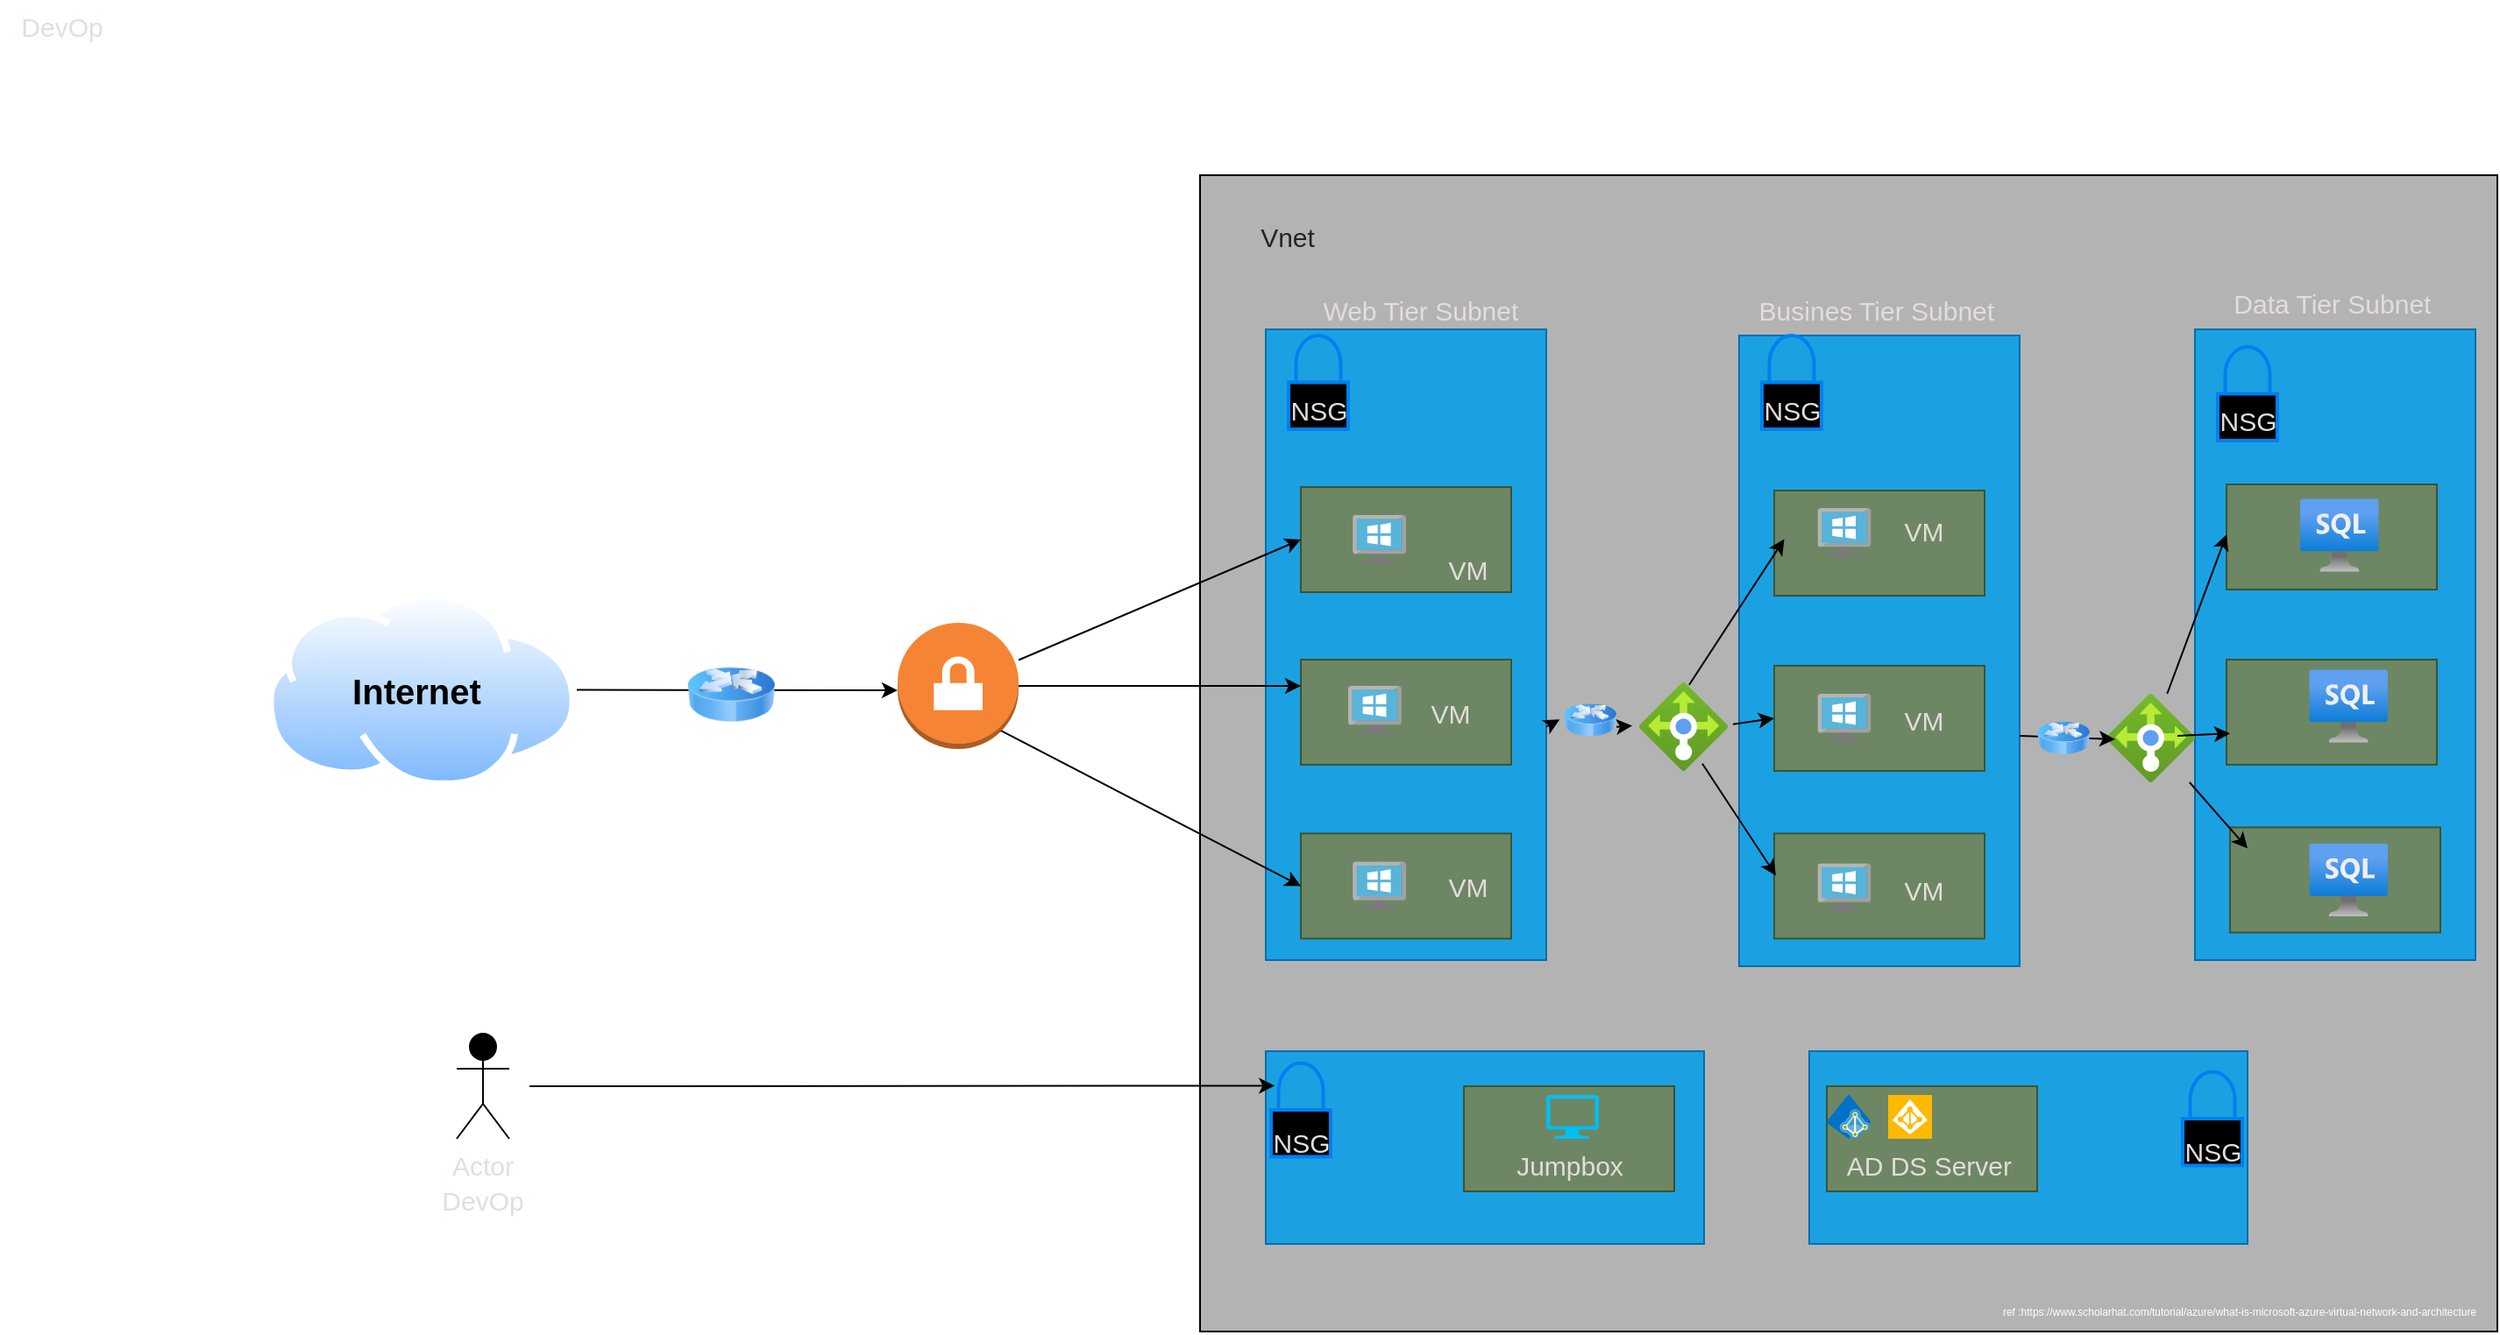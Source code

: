 <mxfile version="24.7.12">
  <diagram id="BEx1KlyscQ8PHA5aSKQq" name="Page-1">
    <mxGraphModel dx="1772" dy="820" grid="1" gridSize="10" guides="1" tooltips="1" connect="1" arrows="1" fold="1" page="1" pageScale="1" pageWidth="2336" pageHeight="1654" math="0" shadow="0">
      <root>
        <mxCell id="0" />
        <mxCell id="1" parent="0" />
        <mxCell id="70" value="DevOp" style="text;html=1;align=center;verticalAlign=middle;resizable=0;points=[];autosize=1;strokeColor=none;fillColor=none;fontSize=15;fontColor=#e5dcdc;" parent="1" vertex="1">
          <mxGeometry x="208" y="390.25" width="70" height="30" as="geometry" />
        </mxCell>
        <mxCell id="94" value="&lt;font style=&quot;font-size: 6px;&quot;&gt;ref :https://www.scholarhat.com/tutorial/azure/what-is-microsoft-azure-virtual-network-and-architecture&lt;/font&gt;" style="text;html=1;align=center;verticalAlign=middle;resizable=0;points=[];autosize=1;strokeColor=none;fillColor=none;fontSize=15;fontColor=#FFFFFF;" parent="1" vertex="1">
          <mxGeometry x="1100" y="450" width="290" height="30" as="geometry" />
        </mxCell>
        <mxCell id="ye6TxeB0C583MY_6Aoez-94" style="edgeStyle=none;html=1;exitX=1;exitY=0.5;exitDx=0;exitDy=0;fontSize=15;fontColor=#e5dcdc;" edge="1" parent="1" source="ye6TxeB0C583MY_6Aoez-95">
          <mxGeometry relative="1" as="geometry">
            <mxPoint x="720" y="784" as="targetPoint" />
          </mxGeometry>
        </mxCell>
        <mxCell id="ye6TxeB0C583MY_6Aoez-95" value="" style="aspect=fixed;perimeter=ellipsePerimeter;html=1;align=center;shadow=0;dashed=0;spacingTop=3;image;image=img/lib/active_directory/internet_cloud.svg;" vertex="1" parent="1">
          <mxGeometry x="360" y="728" width="176.98" height="111.5" as="geometry" />
        </mxCell>
        <mxCell id="ye6TxeB0C583MY_6Aoez-96" value="&lt;font size=&quot;1&quot; color=&quot;#000000&quot;&gt;&lt;b style=&quot;font-size: 20px;&quot;&gt;Internet&amp;nbsp;&lt;/b&gt;&lt;/font&gt;" style="text;html=1;align=center;verticalAlign=middle;resizable=0;points=[];autosize=1;strokeColor=none;fillColor=none;" vertex="1" parent="1">
          <mxGeometry x="398.49" y="763.75" width="100" height="40" as="geometry" />
        </mxCell>
        <mxCell id="ye6TxeB0C583MY_6Aoez-97" value="" style="outlineConnect=0;dashed=0;verticalLabelPosition=bottom;verticalAlign=top;align=center;html=1;shape=mxgraph.aws3.vpn_gateway;fillColor=#F58534;gradientColor=none;fontSize=20;fontColor=#000000;" vertex="1" parent="1">
          <mxGeometry x="720" y="745.5" width="69" height="72" as="geometry" />
        </mxCell>
        <mxCell id="ye6TxeB0C583MY_6Aoez-98" value="" style="whiteSpace=wrap;html=1;fontSize=20;fontColor=#000000;fillColor=#B3B3B3;" vertex="1" parent="1">
          <mxGeometry x="892.5" y="490" width="740" height="660" as="geometry" />
        </mxCell>
        <mxCell id="ye6TxeB0C583MY_6Aoez-99" value="" style="whiteSpace=wrap;html=1;fontSize=20;fontColor=#ffffff;fillColor=#1ba1e2;strokeColor=#006EAF;" vertex="1" parent="1">
          <mxGeometry x="930" y="578" width="160" height="360" as="geometry" />
        </mxCell>
        <mxCell id="ye6TxeB0C583MY_6Aoez-100" value="" style="whiteSpace=wrap;html=1;fontSize=20;fontColor=#ffffff;fillColor=#1ba1e2;strokeColor=#006EAF;" vertex="1" parent="1">
          <mxGeometry x="1200" y="581.5" width="160" height="360" as="geometry" />
        </mxCell>
        <mxCell id="ye6TxeB0C583MY_6Aoez-101" value="" style="whiteSpace=wrap;html=1;fontSize=20;fontColor=#ffffff;fillColor=#1ba1e2;strokeColor=#006EAF;" vertex="1" parent="1">
          <mxGeometry x="1460" y="578" width="160" height="360" as="geometry" />
        </mxCell>
        <mxCell id="ye6TxeB0C583MY_6Aoez-102" value="" style="whiteSpace=wrap;html=1;fontSize=20;fontColor=#ffffff;fillColor=#1ba1e2;strokeColor=#006EAF;" vertex="1" parent="1">
          <mxGeometry x="930" y="990" width="250" height="110" as="geometry" />
        </mxCell>
        <mxCell id="ye6TxeB0C583MY_6Aoez-103" value="" style="whiteSpace=wrap;html=1;fontSize=20;fontColor=#ffffff;fillColor=#1ba1e2;strokeColor=#006EAF;" vertex="1" parent="1">
          <mxGeometry x="1240" y="990" width="250" height="110" as="geometry" />
        </mxCell>
        <mxCell id="ye6TxeB0C583MY_6Aoez-104" value="" style="whiteSpace=wrap;html=1;fontSize=20;fontColor=#ffffff;fillColor=#6d8764;strokeColor=#3A5431;" vertex="1" parent="1">
          <mxGeometry x="950" y="668" width="120" height="60" as="geometry" />
        </mxCell>
        <mxCell id="ye6TxeB0C583MY_6Aoez-105" value="" style="whiteSpace=wrap;html=1;fontSize=20;fontColor=#ffffff;fillColor=#6d8764;strokeColor=#3A5431;" vertex="1" parent="1">
          <mxGeometry x="950" y="766.5" width="120" height="60" as="geometry" />
        </mxCell>
        <mxCell id="ye6TxeB0C583MY_6Aoez-106" value="" style="whiteSpace=wrap;html=1;fontSize=20;fontColor=#ffffff;fillColor=#6d8764;strokeColor=#3A5431;" vertex="1" parent="1">
          <mxGeometry x="950" y="865.75" width="120" height="60" as="geometry" />
        </mxCell>
        <mxCell id="ye6TxeB0C583MY_6Aoez-107" value="" style="whiteSpace=wrap;html=1;fontSize=20;fontColor=#ffffff;fillColor=#6d8764;strokeColor=#3A5431;" vertex="1" parent="1">
          <mxGeometry x="1220" y="670" width="120" height="60" as="geometry" />
        </mxCell>
        <mxCell id="ye6TxeB0C583MY_6Aoez-108" value="" style="whiteSpace=wrap;html=1;fontSize=20;fontColor=#ffffff;fillColor=#6d8764;strokeColor=#3A5431;" vertex="1" parent="1">
          <mxGeometry x="1220" y="770" width="120" height="60" as="geometry" />
        </mxCell>
        <mxCell id="ye6TxeB0C583MY_6Aoez-109" value="" style="whiteSpace=wrap;html=1;fontSize=20;fontColor=#ffffff;fillColor=#6d8764;strokeColor=#3A5431;" vertex="1" parent="1">
          <mxGeometry x="1220" y="865.75" width="120" height="60" as="geometry" />
        </mxCell>
        <mxCell id="ye6TxeB0C583MY_6Aoez-110" value="" style="whiteSpace=wrap;html=1;fontSize=20;fontColor=#ffffff;fillColor=#6d8764;strokeColor=#3A5431;" vertex="1" parent="1">
          <mxGeometry x="1478" y="666.5" width="120" height="60" as="geometry" />
        </mxCell>
        <mxCell id="ye6TxeB0C583MY_6Aoez-111" value="" style="whiteSpace=wrap;html=1;fontSize=20;fontColor=#ffffff;fillColor=#6d8764;strokeColor=#3A5431;" vertex="1" parent="1">
          <mxGeometry x="1478" y="766.5" width="120" height="60" as="geometry" />
        </mxCell>
        <mxCell id="ye6TxeB0C583MY_6Aoez-112" value="" style="whiteSpace=wrap;html=1;fontSize=20;fontColor=#ffffff;fillColor=#6d8764;strokeColor=#3A5431;" vertex="1" parent="1">
          <mxGeometry x="1480" y="862.25" width="120" height="60" as="geometry" />
        </mxCell>
        <mxCell id="ye6TxeB0C583MY_6Aoez-113" value="" style="whiteSpace=wrap;html=1;fontSize=20;fontColor=#ffffff;fillColor=#6d8764;strokeColor=#3A5431;" vertex="1" parent="1">
          <mxGeometry x="1250" y="1010" width="120" height="60" as="geometry" />
        </mxCell>
        <mxCell id="ye6TxeB0C583MY_6Aoez-114" value="" style="html=1;verticalLabelPosition=bottom;align=center;labelBackgroundColor=#ffffff;verticalAlign=top;strokeWidth=2;strokeColor=#0080F0;shadow=0;dashed=0;shape=mxgraph.ios7.icons.locked;fontSize=20;fontColor=#000000;fillColor=#000000;" vertex="1" parent="1">
          <mxGeometry x="943" y="581.5" width="34" height="53.5" as="geometry" />
        </mxCell>
        <mxCell id="ye6TxeB0C583MY_6Aoez-115" value="&lt;font style=&quot;font-size: 15px;&quot; color=&quot;#e5dcdc&quot;&gt;NSG&lt;/font&gt;" style="text;html=1;align=center;verticalAlign=middle;resizable=0;points=[];autosize=1;strokeColor=none;fillColor=none;fontSize=20;fontColor=#000000;" vertex="1" parent="1">
          <mxGeometry x="930" y="601.5" width="60" height="40" as="geometry" />
        </mxCell>
        <mxCell id="ye6TxeB0C583MY_6Aoez-116" value="" style="html=1;verticalLabelPosition=bottom;align=center;labelBackgroundColor=#ffffff;verticalAlign=top;strokeWidth=2;strokeColor=#0080F0;shadow=0;dashed=0;shape=mxgraph.ios7.icons.locked;fontSize=20;fontColor=#000000;fillColor=#000000;" vertex="1" parent="1">
          <mxGeometry x="1213" y="581.5" width="34" height="53.5" as="geometry" />
        </mxCell>
        <mxCell id="ye6TxeB0C583MY_6Aoez-117" value="&lt;font style=&quot;font-size: 15px;&quot; color=&quot;#e5dcdc&quot;&gt;NSG&lt;/font&gt;" style="text;html=1;align=center;verticalAlign=middle;resizable=0;points=[];autosize=1;strokeColor=none;fillColor=none;fontSize=20;fontColor=#000000;" vertex="1" parent="1">
          <mxGeometry x="1200" y="601.5" width="60" height="40" as="geometry" />
        </mxCell>
        <mxCell id="ye6TxeB0C583MY_6Aoez-118" value="" style="html=1;verticalLabelPosition=bottom;align=center;labelBackgroundColor=#ffffff;verticalAlign=top;strokeWidth=2;strokeColor=#0080F0;shadow=0;dashed=0;shape=mxgraph.ios7.icons.locked;fontSize=20;fontColor=#000000;fillColor=#000000;" vertex="1" parent="1">
          <mxGeometry x="1473" y="588" width="34" height="53.5" as="geometry" />
        </mxCell>
        <mxCell id="ye6TxeB0C583MY_6Aoez-119" value="&lt;font style=&quot;font-size: 15px;&quot; color=&quot;#e5dcdc&quot;&gt;NSG&lt;/font&gt;" style="text;html=1;align=center;verticalAlign=middle;resizable=0;points=[];autosize=1;strokeColor=none;fillColor=none;fontSize=20;fontColor=#000000;" vertex="1" parent="1">
          <mxGeometry x="1460" y="608" width="60" height="40" as="geometry" />
        </mxCell>
        <mxCell id="ye6TxeB0C583MY_6Aoez-120" value="" style="whiteSpace=wrap;html=1;fontSize=20;fontColor=#ffffff;fillColor=#6d8764;strokeColor=#3A5431;" vertex="1" parent="1">
          <mxGeometry x="1043" y="1010" width="120" height="60" as="geometry" />
        </mxCell>
        <mxCell id="ye6TxeB0C583MY_6Aoez-121" value="" style="html=1;verticalLabelPosition=bottom;align=center;labelBackgroundColor=#ffffff;verticalAlign=top;strokeWidth=2;strokeColor=#0080F0;shadow=0;dashed=0;shape=mxgraph.ios7.icons.locked;fontSize=20;fontColor=#000000;fillColor=#000000;" vertex="1" parent="1">
          <mxGeometry x="933.02" y="996.75" width="34" height="53.5" as="geometry" />
        </mxCell>
        <mxCell id="ye6TxeB0C583MY_6Aoez-122" value="&lt;font style=&quot;font-size: 15px;&quot; color=&quot;#e5dcdc&quot;&gt;NSG&lt;/font&gt;" style="text;html=1;align=center;verticalAlign=middle;resizable=0;points=[];autosize=1;strokeColor=none;fillColor=none;fontSize=20;fontColor=#000000;" vertex="1" parent="1">
          <mxGeometry x="920" y="1020.25" width="60" height="40" as="geometry" />
        </mxCell>
        <mxCell id="ye6TxeB0C583MY_6Aoez-123" value="" style="html=1;verticalLabelPosition=bottom;align=center;labelBackgroundColor=#ffffff;verticalAlign=top;strokeWidth=2;strokeColor=#0080F0;shadow=0;dashed=0;shape=mxgraph.ios7.icons.locked;fontSize=20;fontColor=#000000;fillColor=#000000;" vertex="1" parent="1">
          <mxGeometry x="1453.02" y="1001.75" width="34" height="53.5" as="geometry" />
        </mxCell>
        <mxCell id="ye6TxeB0C583MY_6Aoez-124" value="&lt;font style=&quot;font-size: 15px;&quot; color=&quot;#e5dcdc&quot;&gt;NSG&lt;/font&gt;" style="text;html=1;align=center;verticalAlign=middle;resizable=0;points=[];autosize=1;strokeColor=none;fillColor=none;fontSize=20;fontColor=#000000;" vertex="1" parent="1">
          <mxGeometry x="1440" y="1025.25" width="60" height="40" as="geometry" />
        </mxCell>
        <mxCell id="ye6TxeB0C583MY_6Aoez-125" value="AD DS Server&amp;nbsp;" style="text;html=1;align=center;verticalAlign=middle;resizable=0;points=[];autosize=1;strokeColor=none;fillColor=none;fontSize=15;fontColor=#e5dcdc;" vertex="1" parent="1">
          <mxGeometry x="1250" y="1040" width="120" height="30" as="geometry" />
        </mxCell>
        <mxCell id="ye6TxeB0C583MY_6Aoez-126" value="VM" style="text;html=1;align=center;verticalAlign=middle;resizable=0;points=[];autosize=1;strokeColor=none;fillColor=none;fontSize=15;fontColor=#e5dcdc;" vertex="1" parent="1">
          <mxGeometry x="1020" y="700" width="50" height="30" as="geometry" />
        </mxCell>
        <mxCell id="ye6TxeB0C583MY_6Aoez-127" value="VM" style="text;html=1;align=center;verticalAlign=middle;resizable=0;points=[];autosize=1;strokeColor=none;fillColor=none;fontSize=15;fontColor=#e5dcdc;" vertex="1" parent="1">
          <mxGeometry x="1010" y="781.5" width="50" height="30" as="geometry" />
        </mxCell>
        <mxCell id="ye6TxeB0C583MY_6Aoez-128" value="VM" style="text;html=1;align=center;verticalAlign=middle;resizable=0;points=[];autosize=1;strokeColor=none;fillColor=none;fontSize=15;fontColor=#e5dcdc;" vertex="1" parent="1">
          <mxGeometry x="1020" y="880.75" width="50" height="30" as="geometry" />
        </mxCell>
        <mxCell id="ye6TxeB0C583MY_6Aoez-129" value="" style="sketch=0;aspect=fixed;html=1;points=[];align=center;image;fontSize=12;image=img/lib/mscae/VirtualMachineWindows.svg;fontColor=#e5dcdc;fillColor=#000000;" vertex="1" parent="1">
          <mxGeometry x="979.57" y="684" width="30.43" height="28" as="geometry" />
        </mxCell>
        <mxCell id="ye6TxeB0C583MY_6Aoez-130" value="" style="sketch=0;aspect=fixed;html=1;points=[];align=center;image;fontSize=12;image=img/lib/mscae/VirtualMachineWindows.svg;fontColor=#e5dcdc;fillColor=#000000;" vertex="1" parent="1">
          <mxGeometry x="977" y="781.5" width="30.43" height="28" as="geometry" />
        </mxCell>
        <mxCell id="ye6TxeB0C583MY_6Aoez-131" value="" style="sketch=0;aspect=fixed;html=1;points=[];align=center;image;fontSize=12;image=img/lib/mscae/VirtualMachineWindows.svg;fontColor=#e5dcdc;fillColor=#000000;" vertex="1" parent="1">
          <mxGeometry x="979.57" y="881.75" width="30.43" height="28" as="geometry" />
        </mxCell>
        <mxCell id="ye6TxeB0C583MY_6Aoez-132" value="" style="sketch=0;aspect=fixed;html=1;points=[];align=center;image;fontSize=12;image=img/lib/mscae/VirtualMachineWindows.svg;fontColor=#e5dcdc;fillColor=#000000;" vertex="1" parent="1">
          <mxGeometry x="1244.79" y="680" width="30.43" height="28" as="geometry" />
        </mxCell>
        <mxCell id="ye6TxeB0C583MY_6Aoez-133" value="" style="sketch=0;aspect=fixed;html=1;points=[];align=center;image;fontSize=12;image=img/lib/mscae/VirtualMachineWindows.svg;fontColor=#e5dcdc;fillColor=#000000;" vertex="1" parent="1">
          <mxGeometry x="1244.78" y="786" width="30.43" height="28" as="geometry" />
        </mxCell>
        <mxCell id="ye6TxeB0C583MY_6Aoez-134" value="" style="sketch=0;aspect=fixed;html=1;points=[];align=center;image;fontSize=12;image=img/lib/mscae/VirtualMachineWindows.svg;fontColor=#e5dcdc;fillColor=#000000;" vertex="1" parent="1">
          <mxGeometry x="1244.78" y="882.75" width="30.43" height="28" as="geometry" />
        </mxCell>
        <mxCell id="ye6TxeB0C583MY_6Aoez-135" value="VM" style="text;html=1;align=center;verticalAlign=middle;resizable=0;points=[];autosize=1;strokeColor=none;fillColor=none;fontSize=15;fontColor=#e5dcdc;" vertex="1" parent="1">
          <mxGeometry x="1280" y="678" width="50" height="30" as="geometry" />
        </mxCell>
        <mxCell id="ye6TxeB0C583MY_6Aoez-136" value="VM" style="text;html=1;align=center;verticalAlign=middle;resizable=0;points=[];autosize=1;strokeColor=none;fillColor=none;fontSize=15;fontColor=#e5dcdc;" vertex="1" parent="1">
          <mxGeometry x="1280" y="786" width="50" height="30" as="geometry" />
        </mxCell>
        <mxCell id="ye6TxeB0C583MY_6Aoez-137" value="VM" style="text;html=1;align=center;verticalAlign=middle;resizable=0;points=[];autosize=1;strokeColor=none;fillColor=none;fontSize=15;fontColor=#e5dcdc;" vertex="1" parent="1">
          <mxGeometry x="1280" y="882.75" width="50" height="30" as="geometry" />
        </mxCell>
        <mxCell id="ye6TxeB0C583MY_6Aoez-138" value="" style="aspect=fixed;html=1;points=[];align=center;image;fontSize=12;image=img/lib/azure2/databases/Azure_SQL_VM.svg;fontColor=#e5dcdc;fillColor=#000000;" vertex="1" parent="1">
          <mxGeometry x="1520" y="674.5" width="44.8" height="42" as="geometry" />
        </mxCell>
        <mxCell id="ye6TxeB0C583MY_6Aoez-139" value="" style="aspect=fixed;html=1;points=[];align=center;image;fontSize=12;image=img/lib/azure2/databases/Azure_SQL_VM.svg;fontColor=#e5dcdc;fillColor=#000000;" vertex="1" parent="1">
          <mxGeometry x="1525.2" y="772" width="44.8" height="42" as="geometry" />
        </mxCell>
        <mxCell id="ye6TxeB0C583MY_6Aoez-140" value="" style="aspect=fixed;html=1;points=[];align=center;image;fontSize=12;image=img/lib/azure2/databases/Azure_SQL_VM.svg;fontColor=#e5dcdc;fillColor=#000000;" vertex="1" parent="1">
          <mxGeometry x="1525.2" y="871.25" width="44.8" height="42" as="geometry" />
        </mxCell>
        <mxCell id="ye6TxeB0C583MY_6Aoez-141" value="Web Tier Subnet&amp;nbsp;" style="text;html=1;align=center;verticalAlign=middle;resizable=0;points=[];autosize=1;strokeColor=none;fillColor=none;fontSize=15;fontColor=#e5dcdc;" vertex="1" parent="1">
          <mxGeometry x="950" y="551.5" width="140" height="30" as="geometry" />
        </mxCell>
        <mxCell id="ye6TxeB0C583MY_6Aoez-142" value="Busines Tier Subnet&amp;nbsp;" style="text;html=1;align=center;verticalAlign=middle;resizable=0;points=[];autosize=1;strokeColor=none;fillColor=none;fontSize=15;fontColor=#e5dcdc;" vertex="1" parent="1">
          <mxGeometry x="1200" y="551.5" width="160" height="30" as="geometry" />
        </mxCell>
        <mxCell id="ye6TxeB0C583MY_6Aoez-143" value="Data Tier Subnet&amp;nbsp;" style="text;html=1;align=center;verticalAlign=middle;resizable=0;points=[];autosize=1;strokeColor=none;fillColor=none;fontSize=15;fontColor=#e5dcdc;" vertex="1" parent="1">
          <mxGeometry x="1470" y="548" width="140" height="30" as="geometry" />
        </mxCell>
        <mxCell id="ye6TxeB0C583MY_6Aoez-144" value="" style="verticalLabelPosition=bottom;html=1;verticalAlign=top;align=center;strokeColor=none;fillColor=#00BEF2;shape=mxgraph.azure.computer;pointerEvents=1;fontSize=15;fontColor=#e5dcdc;" vertex="1" parent="1">
          <mxGeometry x="1090" y="1015" width="30" height="25" as="geometry" />
        </mxCell>
        <mxCell id="ye6TxeB0C583MY_6Aoez-145" value="Jumpbox&lt;br&gt;" style="text;html=1;align=center;verticalAlign=middle;resizable=0;points=[];autosize=1;strokeColor=none;fillColor=none;fontSize=15;fontColor=#e5dcdc;" vertex="1" parent="1">
          <mxGeometry x="1063" y="1040" width="80" height="30" as="geometry" />
        </mxCell>
        <mxCell id="ye6TxeB0C583MY_6Aoez-146" value="" style="sketch=0;aspect=fixed;html=1;points=[];align=center;image;fontSize=12;image=img/lib/mscae/Azure_AD_Identity_Protection.svg;fontColor=#e5dcdc;fillColor=#000000;" vertex="1" parent="1">
          <mxGeometry x="1285" y="1015" width="25" height="25" as="geometry" />
        </mxCell>
        <mxCell id="ye6TxeB0C583MY_6Aoez-147" value="" style="sketch=0;aspect=fixed;html=1;points=[];align=center;image;fontSize=12;image=img/lib/mscae/Azure_AD_Domain_Services.svg;fontColor=#e5dcdc;fillColor=#000000;" vertex="1" parent="1">
          <mxGeometry x="1250" y="1015" width="25" height="25" as="geometry" />
        </mxCell>
        <mxCell id="ye6TxeB0C583MY_6Aoez-148" value="Actor" style="shape=umlActor;verticalLabelPosition=bottom;verticalAlign=top;html=1;outlineConnect=0;fontSize=15;fontColor=#e5dcdc;fillColor=#000000;" vertex="1" parent="1">
          <mxGeometry x="468.49" y="980" width="30" height="60" as="geometry" />
        </mxCell>
        <mxCell id="ye6TxeB0C583MY_6Aoez-149" value="DevOp" style="text;html=1;align=center;verticalAlign=middle;resizable=0;points=[];autosize=1;strokeColor=none;fillColor=none;fontSize=15;fontColor=#e5dcdc;" vertex="1" parent="1">
          <mxGeometry x="448" y="1060.25" width="70" height="30" as="geometry" />
        </mxCell>
        <mxCell id="ye6TxeB0C583MY_6Aoez-150" value="" style="aspect=fixed;html=1;points=[];align=center;image;fontSize=12;image=img/lib/azure2/networking/Load_Balancers.svg;fontColor=#e5dcdc;fillColor=#000000;" vertex="1" parent="1">
          <mxGeometry x="1143" y="779.5" width="50.5" height="50.5" as="geometry" />
        </mxCell>
        <mxCell id="ye6TxeB0C583MY_6Aoez-151" value="" style="aspect=fixed;html=1;points=[];align=center;image;fontSize=12;image=img/lib/azure2/networking/Load_Balancers.svg;fontColor=#e5dcdc;fillColor=#000000;" vertex="1" parent="1">
          <mxGeometry x="1409.5" y="786" width="50.5" height="50.5" as="geometry" />
        </mxCell>
        <mxCell id="ye6TxeB0C583MY_6Aoez-152" value="" style="endArrow=classic;html=1;fontSize=15;fontColor=#e5dcdc;entryX=0;entryY=0.5;entryDx=0;entryDy=0;" edge="1" parent="1" source="ye6TxeB0C583MY_6Aoez-97" target="ye6TxeB0C583MY_6Aoez-104">
          <mxGeometry width="50" height="50" relative="1" as="geometry">
            <mxPoint x="950" y="810" as="sourcePoint" />
            <mxPoint x="1000" y="760" as="targetPoint" />
          </mxGeometry>
        </mxCell>
        <mxCell id="ye6TxeB0C583MY_6Aoez-153" style="edgeStyle=none;html=1;exitX=1;exitY=0.5;exitDx=0;exitDy=0;exitPerimeter=0;entryX=0;entryY=0.25;entryDx=0;entryDy=0;fontSize=15;fontColor=#e5dcdc;" edge="1" parent="1" source="ye6TxeB0C583MY_6Aoez-97" target="ye6TxeB0C583MY_6Aoez-105">
          <mxGeometry relative="1" as="geometry" />
        </mxCell>
        <mxCell id="ye6TxeB0C583MY_6Aoez-154" style="edgeStyle=none;html=1;exitX=0.855;exitY=0.855;exitDx=0;exitDy=0;exitPerimeter=0;entryX=0;entryY=0.5;entryDx=0;entryDy=0;fontSize=15;fontColor=#e5dcdc;" edge="1" parent="1" source="ye6TxeB0C583MY_6Aoez-97" target="ye6TxeB0C583MY_6Aoez-106">
          <mxGeometry relative="1" as="geometry" />
        </mxCell>
        <mxCell id="ye6TxeB0C583MY_6Aoez-155" value="" style="endArrow=classic;html=1;fontSize=15;fontColor=#e5dcdc;entryX=-0.079;entryY=0.489;entryDx=0;entryDy=0;entryPerimeter=0;exitX=1.001;exitY=0.63;exitDx=0;exitDy=0;exitPerimeter=0;" edge="1" parent="1" source="ye6TxeB0C583MY_6Aoez-168" target="ye6TxeB0C583MY_6Aoez-150">
          <mxGeometry width="50" height="50" relative="1" as="geometry">
            <mxPoint x="1090" y="767" as="sourcePoint" />
            <mxPoint x="1000" y="760" as="targetPoint" />
          </mxGeometry>
        </mxCell>
        <mxCell id="ye6TxeB0C583MY_6Aoez-156" value="" style="endArrow=classic;html=1;fontSize=15;fontColor=#e5dcdc;entryX=0.099;entryY=0.515;entryDx=0;entryDy=0;entryPerimeter=0;" edge="1" parent="1" target="ye6TxeB0C583MY_6Aoez-151">
          <mxGeometry width="50" height="50" relative="1" as="geometry">
            <mxPoint x="1360" y="810" as="sourcePoint" />
            <mxPoint x="1390" y="770" as="targetPoint" />
          </mxGeometry>
        </mxCell>
        <mxCell id="ye6TxeB0C583MY_6Aoez-157" value="" style="endArrow=classic;html=1;fontSize=15;fontColor=#e5dcdc;entryX=0;entryY=0.5;entryDx=0;entryDy=0;exitX=0.565;exitY=0.027;exitDx=0;exitDy=0;exitPerimeter=0;" edge="1" parent="1" source="ye6TxeB0C583MY_6Aoez-150">
          <mxGeometry width="50" height="50" relative="1" as="geometry">
            <mxPoint x="1171" y="746" as="sourcePoint" />
            <mxPoint x="1225.75" y="697.74" as="targetPoint" />
          </mxGeometry>
        </mxCell>
        <mxCell id="ye6TxeB0C583MY_6Aoez-158" value="" style="endArrow=classic;html=1;fontSize=15;fontColor=#e5dcdc;entryX=0;entryY=0.5;entryDx=0;entryDy=0;exitX=1.06;exitY=0.472;exitDx=0;exitDy=0;exitPerimeter=0;" edge="1" parent="1" source="ye6TxeB0C583MY_6Aoez-150" target="ye6TxeB0C583MY_6Aoez-108">
          <mxGeometry width="50" height="50" relative="1" as="geometry">
            <mxPoint x="1181" y="756" as="sourcePoint" />
            <mxPoint x="1235.75" y="707.74" as="targetPoint" />
          </mxGeometry>
        </mxCell>
        <mxCell id="ye6TxeB0C583MY_6Aoez-159" value="" style="endArrow=classic;html=1;fontSize=15;fontColor=#e5dcdc;entryX=0.008;entryY=0.399;entryDx=0;entryDy=0;exitX=0.713;exitY=0.918;exitDx=0;exitDy=0;exitPerimeter=0;entryPerimeter=0;" edge="1" parent="1" source="ye6TxeB0C583MY_6Aoez-150" target="ye6TxeB0C583MY_6Aoez-109">
          <mxGeometry width="50" height="50" relative="1" as="geometry">
            <mxPoint x="1191" y="766" as="sourcePoint" />
            <mxPoint x="1245.75" y="717.74" as="targetPoint" />
          </mxGeometry>
        </mxCell>
        <mxCell id="ye6TxeB0C583MY_6Aoez-160" value="" style="endArrow=classic;html=1;fontSize=15;fontColor=#e5dcdc;entryX=0;entryY=0.5;entryDx=0;entryDy=0;" edge="1" parent="1" source="ye6TxeB0C583MY_6Aoez-151">
          <mxGeometry width="50" height="50" relative="1" as="geometry">
            <mxPoint x="1410" y="778.63" as="sourcePoint" />
            <mxPoint x="1478" y="695.13" as="targetPoint" />
          </mxGeometry>
        </mxCell>
        <mxCell id="ye6TxeB0C583MY_6Aoez-161" value="" style="endArrow=classic;html=1;fontSize=15;fontColor=#e5dcdc;" edge="1" parent="1">
          <mxGeometry width="50" height="50" relative="1" as="geometry">
            <mxPoint x="1450" y="810" as="sourcePoint" />
            <mxPoint x="1480" y="808.63" as="targetPoint" />
          </mxGeometry>
        </mxCell>
        <mxCell id="ye6TxeB0C583MY_6Aoez-162" value="" style="endArrow=classic;html=1;fontSize=15;fontColor=#e5dcdc;entryX=0;entryY=0.5;entryDx=0;entryDy=0;" edge="1" parent="1" source="ye6TxeB0C583MY_6Aoez-151">
          <mxGeometry width="50" height="50" relative="1" as="geometry">
            <mxPoint x="1422" y="814" as="sourcePoint" />
            <mxPoint x="1490" y="874.25" as="targetPoint" />
          </mxGeometry>
        </mxCell>
        <mxCell id="ye6TxeB0C583MY_6Aoez-163" style="edgeStyle=none;html=1;exitX=1;exitY=0.5;exitDx=0;exitDy=0;fontSize=15;fontColor=#e5dcdc;entryX=0.063;entryY=0.242;entryDx=0;entryDy=0;entryPerimeter=0;" edge="1" parent="1" target="ye6TxeB0C583MY_6Aoez-121">
          <mxGeometry relative="1" as="geometry">
            <mxPoint x="693.02" y="1010.25" as="targetPoint" />
            <mxPoint x="510.0" y="1010" as="sourcePoint" />
          </mxGeometry>
        </mxCell>
        <mxCell id="ye6TxeB0C583MY_6Aoez-164" value="Vnet" style="text;html=1;align=center;verticalAlign=middle;resizable=0;points=[];autosize=1;strokeColor=none;fillColor=none;fontSize=15;fontColor=#2a2323;" vertex="1" parent="1">
          <mxGeometry x="917.02" y="510" width="50" height="30" as="geometry" />
        </mxCell>
        <mxCell id="ye6TxeB0C583MY_6Aoez-165" value="&lt;font style=&quot;font-size: 6px;&quot;&gt;ref :https://www.scholarhat.com/tutorial/azure/what-is-microsoft-azure-virtual-network-and-architecture&lt;/font&gt;" style="text;html=1;align=center;verticalAlign=middle;resizable=0;points=[];autosize=1;strokeColor=none;fillColor=none;fontSize=15;fontColor=#FFFFFF;" vertex="1" parent="1">
          <mxGeometry x="1340" y="1120" width="290" height="30" as="geometry" />
        </mxCell>
        <mxCell id="ye6TxeB0C583MY_6Aoez-166" value="" style="sketch=0;verticalLabelPosition=bottom;html=1;verticalAlign=top;aspect=fixed;align=center;pointerEvents=1;shape=image;prIcon=router;fillColor=#FAFAFA;strokeColor=#005073;labelBackgroundColor=default;image=img/lib/clip_art/networking/Router_Icon_128x128.png;" vertex="1" parent="1">
          <mxGeometry x="600" y="761.5" width="50" height="50" as="geometry" />
        </mxCell>
        <mxCell id="ye6TxeB0C583MY_6Aoez-167" value="" style="endArrow=classic;html=1;fontSize=15;fontColor=#e5dcdc;entryX=-0.079;entryY=0.489;entryDx=0;entryDy=0;entryPerimeter=0;exitX=1.001;exitY=0.63;exitDx=0;exitDy=0;exitPerimeter=0;" edge="1" parent="1" source="ye6TxeB0C583MY_6Aoez-99" target="ye6TxeB0C583MY_6Aoez-168">
          <mxGeometry width="50" height="50" relative="1" as="geometry">
            <mxPoint x="1090" y="805" as="sourcePoint" />
            <mxPoint x="1139" y="804" as="targetPoint" />
          </mxGeometry>
        </mxCell>
        <mxCell id="ye6TxeB0C583MY_6Aoez-168" value="" style="sketch=0;verticalLabelPosition=bottom;html=1;verticalAlign=top;aspect=fixed;align=center;pointerEvents=1;shape=image;prIcon=router;fillColor=#FAFAFA;strokeColor=#005073;labelBackgroundColor=default;image=img/lib/clip_art/networking/Router_Icon_128x128.png;" vertex="1" parent="1">
          <mxGeometry x="1100" y="786" width="30" height="30" as="geometry" />
        </mxCell>
        <mxCell id="ye6TxeB0C583MY_6Aoez-169" value="" style="sketch=0;verticalLabelPosition=bottom;html=1;verticalAlign=top;aspect=fixed;align=center;pointerEvents=1;shape=image;prIcon=router;fillColor=#FAFAFA;strokeColor=#005073;labelBackgroundColor=default;image=img/lib/clip_art/networking/Router_Icon_128x128.png;" vertex="1" parent="1">
          <mxGeometry x="1370" y="796.25" width="30" height="30" as="geometry" />
        </mxCell>
      </root>
    </mxGraphModel>
  </diagram>
</mxfile>
